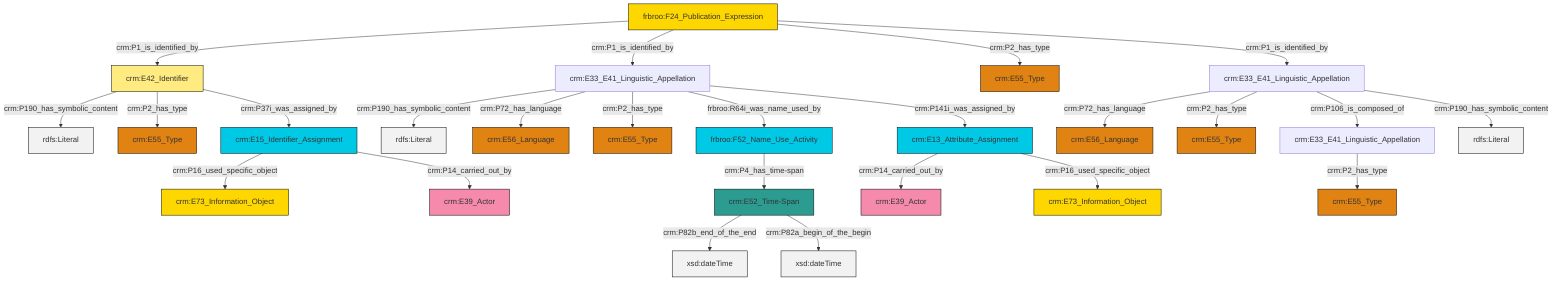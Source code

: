 graph TD
classDef Literal fill:#f2f2f2,stroke:#000000;
classDef CRM_Entity fill:#FFFFFF,stroke:#000000;
classDef Temporal_Entity fill:#00C9E6, stroke:#000000;
classDef Type fill:#E18312, stroke:#000000;
classDef Time-Span fill:#2C9C91, stroke:#000000;
classDef Appellation fill:#FFEB7F, stroke:#000000;
classDef Place fill:#008836, stroke:#000000;
classDef Persistent_Item fill:#B266B2, stroke:#000000;
classDef Conceptual_Object fill:#FFD700, stroke:#000000;
classDef Physical_Thing fill:#D2B48C, stroke:#000000;
classDef Actor fill:#f58aad, stroke:#000000;
classDef PC_Classes fill:#4ce600, stroke:#000000;
classDef Multi fill:#cccccc,stroke:#000000;

4["crm:E33_E41_Linguistic_Appellation"]:::Default -->|crm:P72_has_language| 5["crm:E56_Language"]:::Type
8["crm:E33_E41_Linguistic_Appellation"]:::Default -->|crm:P190_has_symbolic_content| 9[rdfs:Literal]:::Literal
2["crm:E42_Identifier"]:::Appellation -->|crm:P190_has_symbolic_content| 10[rdfs:Literal]:::Literal
11["frbroo:F24_Publication_Expression"]:::Conceptual_Object -->|crm:P1_is_identified_by| 2["crm:E42_Identifier"]:::Appellation
11["frbroo:F24_Publication_Expression"]:::Conceptual_Object -->|crm:P1_is_identified_by| 8["crm:E33_E41_Linguistic_Appellation"]:::Default
8["crm:E33_E41_Linguistic_Appellation"]:::Default -->|crm:P72_has_language| 12["crm:E56_Language"]:::Type
20["crm:E52_Time-Span"]:::Time-Span -->|crm:P82b_end_of_the_end| 21[xsd:dateTime]:::Literal
8["crm:E33_E41_Linguistic_Appellation"]:::Default -->|crm:P2_has_type| 22["crm:E55_Type"]:::Type
2["crm:E42_Identifier"]:::Appellation -->|crm:P2_has_type| 23["crm:E55_Type"]:::Type
27["crm:E13_Attribute_Assignment"]:::Temporal_Entity -->|crm:P14_carried_out_by| 28["crm:E39_Actor"]:::Actor
11["frbroo:F24_Publication_Expression"]:::Conceptual_Object -->|crm:P2_has_type| 6["crm:E55_Type"]:::Type
25["crm:E15_Identifier_Assignment"]:::Temporal_Entity -->|crm:P16_used_specific_object| 29["crm:E73_Information_Object"]:::Conceptual_Object
4["crm:E33_E41_Linguistic_Appellation"]:::Default -->|crm:P2_has_type| 0["crm:E55_Type"]:::Type
8["crm:E33_E41_Linguistic_Appellation"]:::Default -->|frbroo:R64i_was_name_used_by| 13["frbroo:F52_Name_Use_Activity"]:::Temporal_Entity
20["crm:E52_Time-Span"]:::Time-Span -->|crm:P82a_begin_of_the_begin| 32[xsd:dateTime]:::Literal
4["crm:E33_E41_Linguistic_Appellation"]:::Default -->|crm:P106_is_composed_of| 34["crm:E33_E41_Linguistic_Appellation"]:::Default
11["frbroo:F24_Publication_Expression"]:::Conceptual_Object -->|crm:P1_is_identified_by| 4["crm:E33_E41_Linguistic_Appellation"]:::Default
27["crm:E13_Attribute_Assignment"]:::Temporal_Entity -->|crm:P16_used_specific_object| 18["crm:E73_Information_Object"]:::Conceptual_Object
13["frbroo:F52_Name_Use_Activity"]:::Temporal_Entity -->|crm:P4_has_time-span| 20["crm:E52_Time-Span"]:::Time-Span
8["crm:E33_E41_Linguistic_Appellation"]:::Default -->|crm:P141i_was_assigned_by| 27["crm:E13_Attribute_Assignment"]:::Temporal_Entity
2["crm:E42_Identifier"]:::Appellation -->|crm:P37i_was_assigned_by| 25["crm:E15_Identifier_Assignment"]:::Temporal_Entity
4["crm:E33_E41_Linguistic_Appellation"]:::Default -->|crm:P190_has_symbolic_content| 40[rdfs:Literal]:::Literal
25["crm:E15_Identifier_Assignment"]:::Temporal_Entity -->|crm:P14_carried_out_by| 45["crm:E39_Actor"]:::Actor
34["crm:E33_E41_Linguistic_Appellation"]:::Default -->|crm:P2_has_type| 15["crm:E55_Type"]:::Type